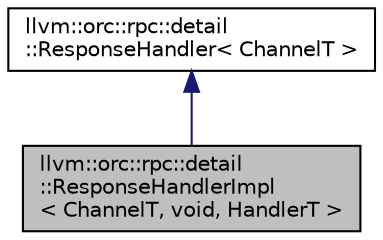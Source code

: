 digraph "llvm::orc::rpc::detail::ResponseHandlerImpl&lt; ChannelT, void, HandlerT &gt;"
{
 // LATEX_PDF_SIZE
  bgcolor="transparent";
  edge [fontname="Helvetica",fontsize="10",labelfontname="Helvetica",labelfontsize="10"];
  node [fontname="Helvetica",fontsize="10",shape="box"];
  Node1 [label="llvm::orc::rpc::detail\l::ResponseHandlerImpl\l\< ChannelT, void, HandlerT \>",height=0.2,width=0.4,color="black", fillcolor="grey75", style="filled", fontcolor="black",tooltip=" "];
  Node2 -> Node1 [dir="back",color="midnightblue",fontsize="10",style="solid",fontname="Helvetica"];
  Node2 [label="llvm::orc::rpc::detail\l::ResponseHandler\< ChannelT \>",height=0.2,width=0.4,color="black",URL="$classllvm_1_1orc_1_1rpc_1_1detail_1_1ResponseHandler.html",tooltip=" "];
}

